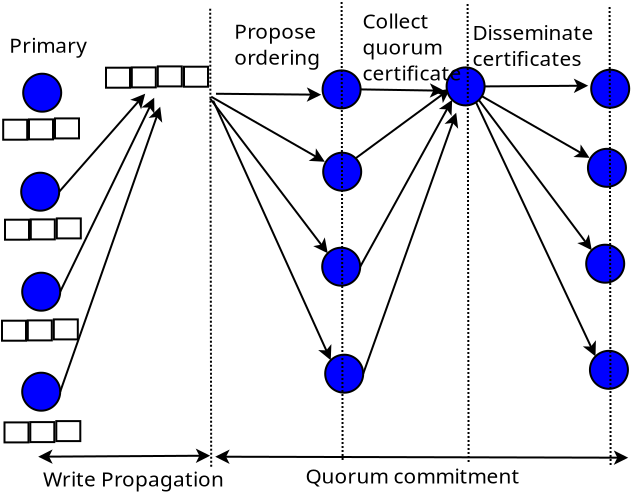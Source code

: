 <?xml version="1.0" encoding="UTF-8"?>
<dia:diagram xmlns:dia="http://www.lysator.liu.se/~alla/dia/">
  <dia:layer name="Background" visible="true">
    <dia:object type="Standard - Line" version="0" id="O0">
      <dia:attribute name="obj_pos">
        <dia:point val="10.85,21.35"/>
      </dia:attribute>
      <dia:attribute name="obj_bb">
        <dia:rectangle val="10.797,20.8;19.503,21.85"/>
      </dia:attribute>
      <dia:attribute name="conn_endpoints">
        <dia:point val="10.85,21.35"/>
        <dia:point val="19.45,21.3"/>
      </dia:attribute>
      <dia:attribute name="numcp">
        <dia:int val="1"/>
      </dia:attribute>
      <dia:attribute name="start_arrow">
        <dia:enum val="22"/>
      </dia:attribute>
      <dia:attribute name="start_arrow_length">
        <dia:real val="0.5"/>
      </dia:attribute>
      <dia:attribute name="start_arrow_width">
        <dia:real val="0.5"/>
      </dia:attribute>
      <dia:attribute name="end_arrow">
        <dia:enum val="22"/>
      </dia:attribute>
      <dia:attribute name="end_arrow_length">
        <dia:real val="0.5"/>
      </dia:attribute>
      <dia:attribute name="end_arrow_width">
        <dia:real val="0.5"/>
      </dia:attribute>
    </dia:object>
    <dia:object type="Standard - Ellipse" version="0" id="O1">
      <dia:attribute name="obj_pos">
        <dia:point val="10.1,2.2"/>
      </dia:attribute>
      <dia:attribute name="obj_bb">
        <dia:rectangle val="10.05,2.15;12.05,4.15"/>
      </dia:attribute>
      <dia:attribute name="elem_corner">
        <dia:point val="10.1,2.2"/>
      </dia:attribute>
      <dia:attribute name="elem_width">
        <dia:real val="1.9"/>
      </dia:attribute>
      <dia:attribute name="elem_height">
        <dia:real val="1.9"/>
      </dia:attribute>
      <dia:attribute name="inner_color">
        <dia:color val="#0000ff"/>
      </dia:attribute>
    </dia:object>
    <dia:object type="Standard - Ellipse" version="0" id="O2">
      <dia:attribute name="obj_pos">
        <dia:point val="10,7.15"/>
      </dia:attribute>
      <dia:attribute name="obj_bb">
        <dia:rectangle val="9.95,7.1;11.95,9.1"/>
      </dia:attribute>
      <dia:attribute name="elem_corner">
        <dia:point val="10,7.15"/>
      </dia:attribute>
      <dia:attribute name="elem_width">
        <dia:real val="1.9"/>
      </dia:attribute>
      <dia:attribute name="elem_height">
        <dia:real val="1.9"/>
      </dia:attribute>
      <dia:attribute name="inner_color">
        <dia:color val="#0000ff"/>
      </dia:attribute>
    </dia:object>
    <dia:object type="Standard - Ellipse" version="0" id="O3">
      <dia:attribute name="obj_pos">
        <dia:point val="10.05,12.15"/>
      </dia:attribute>
      <dia:attribute name="obj_bb">
        <dia:rectangle val="10,12.1;12,14.1"/>
      </dia:attribute>
      <dia:attribute name="elem_corner">
        <dia:point val="10.05,12.15"/>
      </dia:attribute>
      <dia:attribute name="elem_width">
        <dia:real val="1.9"/>
      </dia:attribute>
      <dia:attribute name="elem_height">
        <dia:real val="1.9"/>
      </dia:attribute>
      <dia:attribute name="inner_color">
        <dia:color val="#0000ff"/>
      </dia:attribute>
    </dia:object>
    <dia:object type="Standard - Ellipse" version="0" id="O4">
      <dia:attribute name="obj_pos">
        <dia:point val="10.05,17.15"/>
      </dia:attribute>
      <dia:attribute name="obj_bb">
        <dia:rectangle val="10,17.1;12,19.1"/>
      </dia:attribute>
      <dia:attribute name="elem_corner">
        <dia:point val="10.05,17.15"/>
      </dia:attribute>
      <dia:attribute name="elem_width">
        <dia:real val="1.9"/>
      </dia:attribute>
      <dia:attribute name="elem_height">
        <dia:real val="1.9"/>
      </dia:attribute>
      <dia:attribute name="inner_color">
        <dia:color val="#0000ff"/>
      </dia:attribute>
    </dia:object>
    <dia:object type="Standard - Box" version="0" id="O5">
      <dia:attribute name="obj_pos">
        <dia:point val="9.1,4.5"/>
      </dia:attribute>
      <dia:attribute name="obj_bb">
        <dia:rectangle val="9.05,4.45;10.35,5.55"/>
      </dia:attribute>
      <dia:attribute name="elem_corner">
        <dia:point val="9.1,4.5"/>
      </dia:attribute>
      <dia:attribute name="elem_width">
        <dia:real val="1.2"/>
      </dia:attribute>
      <dia:attribute name="elem_height">
        <dia:real val="1"/>
      </dia:attribute>
      <dia:attribute name="show_background">
        <dia:boolean val="true"/>
      </dia:attribute>
    </dia:object>
    <dia:object type="Standard - Box" version="0" id="O6">
      <dia:attribute name="obj_pos">
        <dia:point val="10.39,4.485"/>
      </dia:attribute>
      <dia:attribute name="obj_bb">
        <dia:rectangle val="10.34,4.435;11.64,5.535"/>
      </dia:attribute>
      <dia:attribute name="elem_corner">
        <dia:point val="10.39,4.485"/>
      </dia:attribute>
      <dia:attribute name="elem_width">
        <dia:real val="1.2"/>
      </dia:attribute>
      <dia:attribute name="elem_height">
        <dia:real val="1"/>
      </dia:attribute>
      <dia:attribute name="show_background">
        <dia:boolean val="true"/>
      </dia:attribute>
    </dia:object>
    <dia:object type="Standard - Box" version="0" id="O7">
      <dia:attribute name="obj_pos">
        <dia:point val="11.69,4.435"/>
      </dia:attribute>
      <dia:attribute name="obj_bb">
        <dia:rectangle val="11.64,4.385;12.94,5.485"/>
      </dia:attribute>
      <dia:attribute name="elem_corner">
        <dia:point val="11.69,4.435"/>
      </dia:attribute>
      <dia:attribute name="elem_width">
        <dia:real val="1.2"/>
      </dia:attribute>
      <dia:attribute name="elem_height">
        <dia:real val="1"/>
      </dia:attribute>
      <dia:attribute name="show_background">
        <dia:boolean val="true"/>
      </dia:attribute>
    </dia:object>
    <dia:object type="Standard - Box" version="0" id="O8">
      <dia:attribute name="obj_pos">
        <dia:point val="9.19,9.5"/>
      </dia:attribute>
      <dia:attribute name="obj_bb">
        <dia:rectangle val="9.14,9.45;10.44,10.55"/>
      </dia:attribute>
      <dia:attribute name="elem_corner">
        <dia:point val="9.19,9.5"/>
      </dia:attribute>
      <dia:attribute name="elem_width">
        <dia:real val="1.2"/>
      </dia:attribute>
      <dia:attribute name="elem_height">
        <dia:real val="1"/>
      </dia:attribute>
      <dia:attribute name="show_background">
        <dia:boolean val="true"/>
      </dia:attribute>
    </dia:object>
    <dia:object type="Standard - Box" version="0" id="O9">
      <dia:attribute name="obj_pos">
        <dia:point val="10.48,9.485"/>
      </dia:attribute>
      <dia:attribute name="obj_bb">
        <dia:rectangle val="10.43,9.435;11.73,10.535"/>
      </dia:attribute>
      <dia:attribute name="elem_corner">
        <dia:point val="10.48,9.485"/>
      </dia:attribute>
      <dia:attribute name="elem_width">
        <dia:real val="1.2"/>
      </dia:attribute>
      <dia:attribute name="elem_height">
        <dia:real val="1"/>
      </dia:attribute>
      <dia:attribute name="show_background">
        <dia:boolean val="true"/>
      </dia:attribute>
    </dia:object>
    <dia:object type="Standard - Box" version="0" id="O10">
      <dia:attribute name="obj_pos">
        <dia:point val="11.78,9.435"/>
      </dia:attribute>
      <dia:attribute name="obj_bb">
        <dia:rectangle val="11.73,9.385;13.03,10.485"/>
      </dia:attribute>
      <dia:attribute name="elem_corner">
        <dia:point val="11.78,9.435"/>
      </dia:attribute>
      <dia:attribute name="elem_width">
        <dia:real val="1.2"/>
      </dia:attribute>
      <dia:attribute name="elem_height">
        <dia:real val="1"/>
      </dia:attribute>
      <dia:attribute name="show_background">
        <dia:boolean val="true"/>
      </dia:attribute>
    </dia:object>
    <dia:object type="Standard - Box" version="0" id="O11">
      <dia:attribute name="obj_pos">
        <dia:point val="9.04,14.55"/>
      </dia:attribute>
      <dia:attribute name="obj_bb">
        <dia:rectangle val="8.99,14.5;10.29,15.6"/>
      </dia:attribute>
      <dia:attribute name="elem_corner">
        <dia:point val="9.04,14.55"/>
      </dia:attribute>
      <dia:attribute name="elem_width">
        <dia:real val="1.2"/>
      </dia:attribute>
      <dia:attribute name="elem_height">
        <dia:real val="1"/>
      </dia:attribute>
      <dia:attribute name="show_background">
        <dia:boolean val="true"/>
      </dia:attribute>
    </dia:object>
    <dia:object type="Standard - Box" version="0" id="O12">
      <dia:attribute name="obj_pos">
        <dia:point val="10.33,14.535"/>
      </dia:attribute>
      <dia:attribute name="obj_bb">
        <dia:rectangle val="10.28,14.485;11.58,15.585"/>
      </dia:attribute>
      <dia:attribute name="elem_corner">
        <dia:point val="10.33,14.535"/>
      </dia:attribute>
      <dia:attribute name="elem_width">
        <dia:real val="1.2"/>
      </dia:attribute>
      <dia:attribute name="elem_height">
        <dia:real val="1"/>
      </dia:attribute>
      <dia:attribute name="show_background">
        <dia:boolean val="true"/>
      </dia:attribute>
    </dia:object>
    <dia:object type="Standard - Box" version="0" id="O13">
      <dia:attribute name="obj_pos">
        <dia:point val="11.63,14.485"/>
      </dia:attribute>
      <dia:attribute name="obj_bb">
        <dia:rectangle val="11.58,14.435;12.88,15.535"/>
      </dia:attribute>
      <dia:attribute name="elem_corner">
        <dia:point val="11.63,14.485"/>
      </dia:attribute>
      <dia:attribute name="elem_width">
        <dia:real val="1.2"/>
      </dia:attribute>
      <dia:attribute name="elem_height">
        <dia:real val="1"/>
      </dia:attribute>
      <dia:attribute name="show_background">
        <dia:boolean val="true"/>
      </dia:attribute>
    </dia:object>
    <dia:object type="Standard - Text" version="1" id="O14">
      <dia:attribute name="obj_pos">
        <dia:point val="10.59,5.235"/>
      </dia:attribute>
      <dia:attribute name="obj_bb">
        <dia:rectangle val="10.59,4.635;10.59,5.585"/>
      </dia:attribute>
      <dia:attribute name="text">
        <dia:composite type="text">
          <dia:attribute name="string">
            <dia:string>##</dia:string>
          </dia:attribute>
          <dia:attribute name="font">
            <dia:font family="sans" style="0" name="Helvetica"/>
          </dia:attribute>
          <dia:attribute name="height">
            <dia:real val="0.8"/>
          </dia:attribute>
          <dia:attribute name="pos">
            <dia:point val="10.59,5.235"/>
          </dia:attribute>
          <dia:attribute name="color">
            <dia:color val="#000000"/>
          </dia:attribute>
          <dia:attribute name="alignment">
            <dia:enum val="0"/>
          </dia:attribute>
        </dia:composite>
      </dia:attribute>
      <dia:attribute name="valign">
        <dia:enum val="3"/>
      </dia:attribute>
    </dia:object>
    <dia:object type="Standard - Text" version="1" id="O15">
      <dia:attribute name="obj_pos">
        <dia:point val="11.89,5.135"/>
      </dia:attribute>
      <dia:attribute name="obj_bb">
        <dia:rectangle val="11.89,4.535;11.89,5.485"/>
      </dia:attribute>
      <dia:attribute name="text">
        <dia:composite type="text">
          <dia:attribute name="string">
            <dia:string>##</dia:string>
          </dia:attribute>
          <dia:attribute name="font">
            <dia:font family="sans" style="0" name="Helvetica"/>
          </dia:attribute>
          <dia:attribute name="height">
            <dia:real val="0.8"/>
          </dia:attribute>
          <dia:attribute name="pos">
            <dia:point val="11.89,5.135"/>
          </dia:attribute>
          <dia:attribute name="color">
            <dia:color val="#000000"/>
          </dia:attribute>
          <dia:attribute name="alignment">
            <dia:enum val="0"/>
          </dia:attribute>
        </dia:composite>
      </dia:attribute>
      <dia:attribute name="valign">
        <dia:enum val="3"/>
      </dia:attribute>
    </dia:object>
    <dia:object type="Standard - Line" version="0" id="O16">
      <dia:attribute name="obj_pos">
        <dia:point val="11.9,8.1"/>
      </dia:attribute>
      <dia:attribute name="obj_bb">
        <dia:rectangle val="11.829,2.833;16.609,8.171"/>
      </dia:attribute>
      <dia:attribute name="conn_endpoints">
        <dia:point val="11.9,8.1"/>
        <dia:point val="16.2,3.2"/>
      </dia:attribute>
      <dia:attribute name="numcp">
        <dia:int val="1"/>
      </dia:attribute>
      <dia:attribute name="end_arrow">
        <dia:enum val="22"/>
      </dia:attribute>
      <dia:attribute name="end_arrow_length">
        <dia:real val="0.5"/>
      </dia:attribute>
      <dia:attribute name="end_arrow_width">
        <dia:real val="0.5"/>
      </dia:attribute>
      <dia:connections>
        <dia:connection handle="0" to="O2" connection="4"/>
      </dia:connections>
    </dia:object>
    <dia:object type="Standard - Line" version="0" id="O17">
      <dia:attribute name="obj_pos">
        <dia:point val="11.95,13.1"/>
      </dia:attribute>
      <dia:attribute name="obj_bb">
        <dia:rectangle val="11.883,3.137;17.122,13.167"/>
      </dia:attribute>
      <dia:attribute name="conn_endpoints">
        <dia:point val="11.95,13.1"/>
        <dia:point val="16.65,3.4"/>
      </dia:attribute>
      <dia:attribute name="numcp">
        <dia:int val="1"/>
      </dia:attribute>
      <dia:attribute name="end_arrow">
        <dia:enum val="22"/>
      </dia:attribute>
      <dia:attribute name="end_arrow_length">
        <dia:real val="0.5"/>
      </dia:attribute>
      <dia:attribute name="end_arrow_width">
        <dia:real val="0.5"/>
      </dia:attribute>
      <dia:connections>
        <dia:connection handle="0" to="O3" connection="4"/>
      </dia:connections>
    </dia:object>
    <dia:object type="Standard - Line" version="0" id="O18">
      <dia:attribute name="obj_pos">
        <dia:point val="11.95,18.1"/>
      </dia:attribute>
      <dia:attribute name="obj_bb">
        <dia:rectangle val="11.886,3.637;17.438,18.164"/>
      </dia:attribute>
      <dia:attribute name="conn_endpoints">
        <dia:point val="11.95,18.1"/>
        <dia:point val="16.95,3.85"/>
      </dia:attribute>
      <dia:attribute name="numcp">
        <dia:int val="1"/>
      </dia:attribute>
      <dia:attribute name="end_arrow">
        <dia:enum val="22"/>
      </dia:attribute>
      <dia:attribute name="end_arrow_length">
        <dia:real val="0.5"/>
      </dia:attribute>
      <dia:attribute name="end_arrow_width">
        <dia:real val="0.5"/>
      </dia:attribute>
      <dia:connections>
        <dia:connection handle="0" to="O4" connection="4"/>
      </dia:connections>
    </dia:object>
    <dia:object type="Standard - Box" version="0" id="O19">
      <dia:attribute name="obj_pos">
        <dia:point val="14.24,1.9"/>
      </dia:attribute>
      <dia:attribute name="obj_bb">
        <dia:rectangle val="14.19,1.85;15.49,2.95"/>
      </dia:attribute>
      <dia:attribute name="elem_corner">
        <dia:point val="14.24,1.9"/>
      </dia:attribute>
      <dia:attribute name="elem_width">
        <dia:real val="1.2"/>
      </dia:attribute>
      <dia:attribute name="elem_height">
        <dia:real val="1"/>
      </dia:attribute>
      <dia:attribute name="show_background">
        <dia:boolean val="true"/>
      </dia:attribute>
    </dia:object>
    <dia:object type="Standard - Box" version="0" id="O20">
      <dia:attribute name="obj_pos">
        <dia:point val="15.53,1.885"/>
      </dia:attribute>
      <dia:attribute name="obj_bb">
        <dia:rectangle val="15.48,1.835;16.78,2.935"/>
      </dia:attribute>
      <dia:attribute name="elem_corner">
        <dia:point val="15.53,1.885"/>
      </dia:attribute>
      <dia:attribute name="elem_width">
        <dia:real val="1.2"/>
      </dia:attribute>
      <dia:attribute name="elem_height">
        <dia:real val="1"/>
      </dia:attribute>
      <dia:attribute name="show_background">
        <dia:boolean val="true"/>
      </dia:attribute>
    </dia:object>
    <dia:object type="Standard - Box" version="0" id="O21">
      <dia:attribute name="obj_pos">
        <dia:point val="16.83,1.835"/>
      </dia:attribute>
      <dia:attribute name="obj_bb">
        <dia:rectangle val="16.78,1.785;18.08,2.885"/>
      </dia:attribute>
      <dia:attribute name="elem_corner">
        <dia:point val="16.83,1.835"/>
      </dia:attribute>
      <dia:attribute name="elem_width">
        <dia:real val="1.2"/>
      </dia:attribute>
      <dia:attribute name="elem_height">
        <dia:real val="1"/>
      </dia:attribute>
      <dia:attribute name="show_background">
        <dia:boolean val="true"/>
      </dia:attribute>
    </dia:object>
    <dia:object type="Standard - Box" version="0" id="O22">
      <dia:attribute name="obj_pos">
        <dia:point val="18.14,1.85"/>
      </dia:attribute>
      <dia:attribute name="obj_bb">
        <dia:rectangle val="18.09,1.8;19.39,2.9"/>
      </dia:attribute>
      <dia:attribute name="elem_corner">
        <dia:point val="18.14,1.85"/>
      </dia:attribute>
      <dia:attribute name="elem_width">
        <dia:real val="1.2"/>
      </dia:attribute>
      <dia:attribute name="elem_height">
        <dia:real val="1"/>
      </dia:attribute>
      <dia:attribute name="show_background">
        <dia:boolean val="true"/>
      </dia:attribute>
    </dia:object>
    <dia:object type="Standard - Line" version="0" id="O23">
      <dia:attribute name="obj_pos">
        <dia:point val="19.5,3.35"/>
      </dia:attribute>
      <dia:attribute name="obj_bb">
        <dia:rectangle val="19.432,3.282;25.474,7.062"/>
      </dia:attribute>
      <dia:attribute name="conn_endpoints">
        <dia:point val="19.5,3.35"/>
        <dia:point val="25.183,6.603"/>
      </dia:attribute>
      <dia:attribute name="numcp">
        <dia:int val="1"/>
      </dia:attribute>
      <dia:attribute name="end_arrow">
        <dia:enum val="22"/>
      </dia:attribute>
      <dia:attribute name="end_arrow_length">
        <dia:real val="0.5"/>
      </dia:attribute>
      <dia:attribute name="end_arrow_width">
        <dia:real val="0.5"/>
      </dia:attribute>
      <dia:connections>
        <dia:connection handle="1" to="O24" connection="8"/>
      </dia:connections>
    </dia:object>
    <dia:object type="Standard - Ellipse" version="0" id="O24">
      <dia:attribute name="obj_pos">
        <dia:point val="25.1,6.15"/>
      </dia:attribute>
      <dia:attribute name="obj_bb">
        <dia:rectangle val="25.05,6.1;27.05,8.1"/>
      </dia:attribute>
      <dia:attribute name="elem_corner">
        <dia:point val="25.1,6.15"/>
      </dia:attribute>
      <dia:attribute name="elem_width">
        <dia:real val="1.9"/>
      </dia:attribute>
      <dia:attribute name="elem_height">
        <dia:real val="1.9"/>
      </dia:attribute>
      <dia:attribute name="inner_color">
        <dia:color val="#0000ff"/>
      </dia:attribute>
    </dia:object>
    <dia:object type="Standard - Ellipse" version="0" id="O25">
      <dia:attribute name="obj_pos">
        <dia:point val="25.05,10.9"/>
      </dia:attribute>
      <dia:attribute name="obj_bb">
        <dia:rectangle val="25,10.85;27,12.85"/>
      </dia:attribute>
      <dia:attribute name="elem_corner">
        <dia:point val="25.05,10.9"/>
      </dia:attribute>
      <dia:attribute name="elem_width">
        <dia:real val="1.9"/>
      </dia:attribute>
      <dia:attribute name="elem_height">
        <dia:real val="1.9"/>
      </dia:attribute>
      <dia:attribute name="inner_color">
        <dia:color val="#0000ff"/>
      </dia:attribute>
    </dia:object>
    <dia:object type="Standard - Ellipse" version="0" id="O26">
      <dia:attribute name="obj_pos">
        <dia:point val="25.2,16.25"/>
      </dia:attribute>
      <dia:attribute name="obj_bb">
        <dia:rectangle val="25.15,16.2;27.15,18.2"/>
      </dia:attribute>
      <dia:attribute name="elem_corner">
        <dia:point val="25.2,16.25"/>
      </dia:attribute>
      <dia:attribute name="elem_width">
        <dia:real val="1.9"/>
      </dia:attribute>
      <dia:attribute name="elem_height">
        <dia:real val="1.9"/>
      </dia:attribute>
      <dia:attribute name="inner_color">
        <dia:color val="#0000ff"/>
      </dia:attribute>
    </dia:object>
    <dia:object type="Standard - Line" version="0" id="O27">
      <dia:attribute name="obj_pos">
        <dia:point val="19.45,3.45"/>
      </dia:attribute>
      <dia:attribute name="obj_bb">
        <dia:rectangle val="19.38,3.38;25.756,11.521"/>
      </dia:attribute>
      <dia:attribute name="conn_endpoints">
        <dia:point val="19.45,3.45"/>
        <dia:point val="25.328,11.178"/>
      </dia:attribute>
      <dia:attribute name="numcp">
        <dia:int val="1"/>
      </dia:attribute>
      <dia:attribute name="end_arrow">
        <dia:enum val="22"/>
      </dia:attribute>
      <dia:attribute name="end_arrow_length">
        <dia:real val="0.5"/>
      </dia:attribute>
      <dia:attribute name="end_arrow_width">
        <dia:real val="0.5"/>
      </dia:attribute>
      <dia:connections>
        <dia:connection handle="1" to="O25" connection="0"/>
      </dia:connections>
    </dia:object>
    <dia:object type="Standard - Line" version="0" id="O28">
      <dia:attribute name="obj_pos">
        <dia:point val="19.6,3.55"/>
      </dia:attribute>
      <dia:attribute name="obj_bb">
        <dia:rectangle val="19.534,3.484;25.954,16.78"/>
      </dia:attribute>
      <dia:attribute name="conn_endpoints">
        <dia:point val="19.6,3.55"/>
        <dia:point val="25.478,16.528"/>
      </dia:attribute>
      <dia:attribute name="numcp">
        <dia:int val="1"/>
      </dia:attribute>
      <dia:attribute name="end_arrow">
        <dia:enum val="22"/>
      </dia:attribute>
      <dia:attribute name="end_arrow_length">
        <dia:real val="0.5"/>
      </dia:attribute>
      <dia:attribute name="end_arrow_width">
        <dia:real val="0.5"/>
      </dia:attribute>
      <dia:connections>
        <dia:connection handle="1" to="O26" connection="0"/>
      </dia:connections>
    </dia:object>
    <dia:object type="Standard - Line" version="0" id="O29">
      <dia:attribute name="obj_pos">
        <dia:point val="26.722,6.428"/>
      </dia:attribute>
      <dia:attribute name="obj_bb">
        <dia:rectangle val="26.652,2.518;31.787,6.498"/>
      </dia:attribute>
      <dia:attribute name="conn_endpoints">
        <dia:point val="26.722,6.428"/>
        <dia:point val="31.45,2.95"/>
      </dia:attribute>
      <dia:attribute name="numcp">
        <dia:int val="1"/>
      </dia:attribute>
      <dia:attribute name="end_arrow">
        <dia:enum val="22"/>
      </dia:attribute>
      <dia:attribute name="end_arrow_length">
        <dia:real val="0.5"/>
      </dia:attribute>
      <dia:attribute name="end_arrow_width">
        <dia:real val="0.5"/>
      </dia:attribute>
      <dia:connections>
        <dia:connection handle="0" to="O24" connection="2"/>
      </dia:connections>
    </dia:object>
    <dia:object type="Standard - Line" version="0" id="O30">
      <dia:attribute name="obj_pos">
        <dia:point val="26.95,11.85"/>
      </dia:attribute>
      <dia:attribute name="obj_bb">
        <dia:rectangle val="26.882,3.222;32.01,11.918"/>
      </dia:attribute>
      <dia:attribute name="conn_endpoints">
        <dia:point val="26.95,11.85"/>
        <dia:point val="31.548,3.507"/>
      </dia:attribute>
      <dia:attribute name="numcp">
        <dia:int val="1"/>
      </dia:attribute>
      <dia:attribute name="end_arrow">
        <dia:enum val="22"/>
      </dia:attribute>
      <dia:attribute name="end_arrow_length">
        <dia:real val="0.5"/>
      </dia:attribute>
      <dia:attribute name="end_arrow_width">
        <dia:real val="0.5"/>
      </dia:attribute>
      <dia:connections>
        <dia:connection handle="0" to="O25" connection="4"/>
        <dia:connection handle="1" to="O41" connection="5"/>
      </dia:connections>
    </dia:object>
    <dia:object type="Standard - Line" version="0" id="O31">
      <dia:attribute name="obj_pos">
        <dia:point val="27.1,17.2"/>
      </dia:attribute>
      <dia:attribute name="obj_bb">
        <dia:rectangle val="27.036,3.935;32.238,17.264"/>
      </dia:attribute>
      <dia:attribute name="conn_endpoints">
        <dia:point val="27.1,17.2"/>
        <dia:point val="31.75,4.15"/>
      </dia:attribute>
      <dia:attribute name="numcp">
        <dia:int val="1"/>
      </dia:attribute>
      <dia:attribute name="end_arrow">
        <dia:enum val="22"/>
      </dia:attribute>
      <dia:attribute name="end_arrow_length">
        <dia:real val="0.5"/>
      </dia:attribute>
      <dia:attribute name="end_arrow_width">
        <dia:real val="0.5"/>
      </dia:attribute>
      <dia:connections>
        <dia:connection handle="0" to="O26" connection="4"/>
      </dia:connections>
    </dia:object>
    <dia:object type="Standard - Text" version="1" id="O32">
      <dia:attribute name="obj_pos">
        <dia:point val="9.4,1.15"/>
      </dia:attribute>
      <dia:attribute name="obj_bb">
        <dia:rectangle val="9.4,0.171;12.679,1.758"/>
      </dia:attribute>
      <dia:attribute name="text">
        <dia:composite type="text">
          <dia:attribute name="string">
            <dia:string>#Primary#</dia:string>
          </dia:attribute>
          <dia:attribute name="font">
            <dia:font family="sans" style="0" name="Helvetica"/>
          </dia:attribute>
          <dia:attribute name="height">
            <dia:real val="1.3"/>
          </dia:attribute>
          <dia:attribute name="pos">
            <dia:point val="9.4,1.15"/>
          </dia:attribute>
          <dia:attribute name="color">
            <dia:color val="#000000"/>
          </dia:attribute>
          <dia:attribute name="alignment">
            <dia:enum val="0"/>
          </dia:attribute>
        </dia:composite>
      </dia:attribute>
      <dia:attribute name="valign">
        <dia:enum val="3"/>
      </dia:attribute>
    </dia:object>
    <dia:object type="Standard - Line" version="0" id="O33">
      <dia:attribute name="obj_pos">
        <dia:point val="19.7,21.35"/>
      </dia:attribute>
      <dia:attribute name="obj_bb">
        <dia:rectangle val="19.649,20.85;40.401,21.9"/>
      </dia:attribute>
      <dia:attribute name="conn_endpoints">
        <dia:point val="19.7,21.35"/>
        <dia:point val="40.35,21.4"/>
      </dia:attribute>
      <dia:attribute name="numcp">
        <dia:int val="1"/>
      </dia:attribute>
      <dia:attribute name="start_arrow">
        <dia:enum val="22"/>
      </dia:attribute>
      <dia:attribute name="start_arrow_length">
        <dia:real val="0.5"/>
      </dia:attribute>
      <dia:attribute name="start_arrow_width">
        <dia:real val="0.5"/>
      </dia:attribute>
      <dia:attribute name="end_arrow">
        <dia:enum val="22"/>
      </dia:attribute>
      <dia:attribute name="end_arrow_length">
        <dia:real val="0.5"/>
      </dia:attribute>
      <dia:attribute name="end_arrow_width">
        <dia:real val="0.5"/>
      </dia:attribute>
    </dia:object>
    <dia:object type="Standard - Text" version="1" id="O34">
      <dia:attribute name="obj_pos">
        <dia:point val="11.09,22.835"/>
      </dia:attribute>
      <dia:attribute name="obj_bb">
        <dia:rectangle val="11.09,21.856;18.819,23.442"/>
      </dia:attribute>
      <dia:attribute name="text">
        <dia:composite type="text">
          <dia:attribute name="string">
            <dia:string>#Write Propagation#</dia:string>
          </dia:attribute>
          <dia:attribute name="font">
            <dia:font family="sans" style="0" name="Helvetica"/>
          </dia:attribute>
          <dia:attribute name="height">
            <dia:real val="1.3"/>
          </dia:attribute>
          <dia:attribute name="pos">
            <dia:point val="11.09,22.835"/>
          </dia:attribute>
          <dia:attribute name="color">
            <dia:color val="#000000"/>
          </dia:attribute>
          <dia:attribute name="alignment">
            <dia:enum val="0"/>
          </dia:attribute>
        </dia:composite>
      </dia:attribute>
      <dia:attribute name="valign">
        <dia:enum val="3"/>
      </dia:attribute>
    </dia:object>
    <dia:object type="Standard - Line" version="0" id="O35">
      <dia:attribute name="obj_pos">
        <dia:point val="32.736,3.156"/>
      </dia:attribute>
      <dia:attribute name="obj_bb">
        <dia:rectangle val="32.668,3.088;38.711,6.868"/>
      </dia:attribute>
      <dia:attribute name="conn_endpoints">
        <dia:point val="32.736,3.156"/>
        <dia:point val="38.419,6.41"/>
      </dia:attribute>
      <dia:attribute name="numcp">
        <dia:int val="1"/>
      </dia:attribute>
      <dia:attribute name="end_arrow">
        <dia:enum val="22"/>
      </dia:attribute>
      <dia:attribute name="end_arrow_length">
        <dia:real val="0.5"/>
      </dia:attribute>
      <dia:attribute name="end_arrow_width">
        <dia:real val="0.5"/>
      </dia:attribute>
      <dia:connections>
        <dia:connection handle="1" to="O36" connection="8"/>
      </dia:connections>
    </dia:object>
    <dia:object type="Standard - Ellipse" version="0" id="O36">
      <dia:attribute name="obj_pos">
        <dia:point val="38.337,5.956"/>
      </dia:attribute>
      <dia:attribute name="obj_bb">
        <dia:rectangle val="38.286,5.906;40.286,7.906"/>
      </dia:attribute>
      <dia:attribute name="elem_corner">
        <dia:point val="38.337,5.956"/>
      </dia:attribute>
      <dia:attribute name="elem_width">
        <dia:real val="1.9"/>
      </dia:attribute>
      <dia:attribute name="elem_height">
        <dia:real val="1.9"/>
      </dia:attribute>
      <dia:attribute name="inner_color">
        <dia:color val="#0000ff"/>
      </dia:attribute>
    </dia:object>
    <dia:object type="Standard - Ellipse" version="0" id="O37">
      <dia:attribute name="obj_pos">
        <dia:point val="38.25,10.75"/>
      </dia:attribute>
      <dia:attribute name="obj_bb">
        <dia:rectangle val="38.2,10.7;40.2,12.7"/>
      </dia:attribute>
      <dia:attribute name="elem_corner">
        <dia:point val="38.25,10.75"/>
      </dia:attribute>
      <dia:attribute name="elem_width">
        <dia:real val="1.9"/>
      </dia:attribute>
      <dia:attribute name="elem_height">
        <dia:real val="1.9"/>
      </dia:attribute>
      <dia:attribute name="inner_color">
        <dia:color val="#0000ff"/>
      </dia:attribute>
    </dia:object>
    <dia:object type="Standard - Ellipse" version="0" id="O38">
      <dia:attribute name="obj_pos">
        <dia:point val="38.437,16.056"/>
      </dia:attribute>
      <dia:attribute name="obj_bb">
        <dia:rectangle val="38.386,16.006;40.386,18.006"/>
      </dia:attribute>
      <dia:attribute name="elem_corner">
        <dia:point val="38.437,16.056"/>
      </dia:attribute>
      <dia:attribute name="elem_width">
        <dia:real val="1.9"/>
      </dia:attribute>
      <dia:attribute name="elem_height">
        <dia:real val="1.9"/>
      </dia:attribute>
      <dia:attribute name="inner_color">
        <dia:color val="#0000ff"/>
      </dia:attribute>
    </dia:object>
    <dia:object type="Standard - Line" version="0" id="O39">
      <dia:attribute name="obj_pos">
        <dia:point val="32.687,3.256"/>
      </dia:attribute>
      <dia:attribute name="obj_bb">
        <dia:rectangle val="32.617,3.186;38.958,11.369"/>
      </dia:attribute>
      <dia:attribute name="conn_endpoints">
        <dia:point val="32.687,3.256"/>
        <dia:point val="38.528,11.028"/>
      </dia:attribute>
      <dia:attribute name="numcp">
        <dia:int val="1"/>
      </dia:attribute>
      <dia:attribute name="end_arrow">
        <dia:enum val="22"/>
      </dia:attribute>
      <dia:attribute name="end_arrow_length">
        <dia:real val="0.5"/>
      </dia:attribute>
      <dia:attribute name="end_arrow_width">
        <dia:real val="0.5"/>
      </dia:attribute>
      <dia:connections>
        <dia:connection handle="1" to="O37" connection="0"/>
      </dia:connections>
    </dia:object>
    <dia:object type="Standard - Line" version="0" id="O40">
      <dia:attribute name="obj_pos">
        <dia:point val="32.636,3.406"/>
      </dia:attribute>
      <dia:attribute name="obj_bb">
        <dia:rectangle val="32.57,3.34;39.188,16.592"/>
      </dia:attribute>
      <dia:attribute name="conn_endpoints">
        <dia:point val="32.636,3.406"/>
        <dia:point val="38.715,16.334"/>
      </dia:attribute>
      <dia:attribute name="numcp">
        <dia:int val="1"/>
      </dia:attribute>
      <dia:attribute name="end_arrow">
        <dia:enum val="22"/>
      </dia:attribute>
      <dia:attribute name="end_arrow_length">
        <dia:real val="0.5"/>
      </dia:attribute>
      <dia:attribute name="end_arrow_width">
        <dia:real val="0.5"/>
      </dia:attribute>
      <dia:connections>
        <dia:connection handle="1" to="O38" connection="0"/>
      </dia:connections>
    </dia:object>
    <dia:object type="Standard - Ellipse" version="0" id="O41">
      <dia:attribute name="obj_pos">
        <dia:point val="31.27,1.885"/>
      </dia:attribute>
      <dia:attribute name="obj_bb">
        <dia:rectangle val="31.22,1.835;33.22,3.835"/>
      </dia:attribute>
      <dia:attribute name="elem_corner">
        <dia:point val="31.27,1.885"/>
      </dia:attribute>
      <dia:attribute name="elem_width">
        <dia:real val="1.9"/>
      </dia:attribute>
      <dia:attribute name="elem_height">
        <dia:real val="1.9"/>
      </dia:attribute>
      <dia:attribute name="inner_color">
        <dia:color val="#0000ff"/>
      </dia:attribute>
    </dia:object>
    <dia:object type="Standard - Text" version="1" id="O42">
      <dia:attribute name="obj_pos">
        <dia:point val="24.22,22.685"/>
      </dia:attribute>
      <dia:attribute name="obj_bb">
        <dia:rectangle val="24.22,21.735;33.17,23.235"/>
      </dia:attribute>
      <dia:attribute name="text">
        <dia:composite type="text">
          <dia:attribute name="string">
            <dia:string>#Quorum commitment#</dia:string>
          </dia:attribute>
          <dia:attribute name="font">
            <dia:font family="sans" style="0" name="Helvetica"/>
          </dia:attribute>
          <dia:attribute name="height">
            <dia:real val="1.3"/>
          </dia:attribute>
          <dia:attribute name="pos">
            <dia:point val="24.22,22.685"/>
          </dia:attribute>
          <dia:attribute name="color">
            <dia:color val="#000000"/>
          </dia:attribute>
          <dia:attribute name="alignment">
            <dia:enum val="0"/>
          </dia:attribute>
        </dia:composite>
      </dia:attribute>
      <dia:attribute name="valign">
        <dia:enum val="3"/>
      </dia:attribute>
    </dia:object>
    <dia:object type="Standard - Ellipse" version="0" id="O43">
      <dia:attribute name="obj_pos">
        <dia:point val="25.07,2.035"/>
      </dia:attribute>
      <dia:attribute name="obj_bb">
        <dia:rectangle val="25.02,1.985;27.02,3.985"/>
      </dia:attribute>
      <dia:attribute name="elem_corner">
        <dia:point val="25.07,2.035"/>
      </dia:attribute>
      <dia:attribute name="elem_width">
        <dia:real val="1.9"/>
      </dia:attribute>
      <dia:attribute name="elem_height">
        <dia:real val="1.9"/>
      </dia:attribute>
      <dia:attribute name="inner_color">
        <dia:color val="#0000ff"/>
      </dia:attribute>
    </dia:object>
    <dia:object type="Standard - Ellipse" version="0" id="O44">
      <dia:attribute name="obj_pos">
        <dia:point val="38.5,2"/>
      </dia:attribute>
      <dia:attribute name="obj_bb">
        <dia:rectangle val="38.45,1.95;40.45,3.95"/>
      </dia:attribute>
      <dia:attribute name="elem_corner">
        <dia:point val="38.5,2"/>
      </dia:attribute>
      <dia:attribute name="elem_width">
        <dia:real val="1.9"/>
      </dia:attribute>
      <dia:attribute name="elem_height">
        <dia:real val="1.9"/>
      </dia:attribute>
      <dia:attribute name="inner_color">
        <dia:color val="#0000ff"/>
      </dia:attribute>
    </dia:object>
    <dia:object type="Standard - Line" version="0" id="O45">
      <dia:attribute name="obj_pos">
        <dia:point val="19.738,3.203"/>
      </dia:attribute>
      <dia:attribute name="obj_bb">
        <dia:rectangle val="19.688,2.75;25.054,3.75"/>
      </dia:attribute>
      <dia:attribute name="conn_endpoints">
        <dia:point val="19.738,3.203"/>
        <dia:point val="25,3.25"/>
      </dia:attribute>
      <dia:attribute name="numcp">
        <dia:int val="1"/>
      </dia:attribute>
      <dia:attribute name="end_arrow">
        <dia:enum val="22"/>
      </dia:attribute>
      <dia:attribute name="end_arrow_length">
        <dia:real val="0.5"/>
      </dia:attribute>
      <dia:attribute name="end_arrow_width">
        <dia:real val="0.5"/>
      </dia:attribute>
    </dia:object>
    <dia:object type="Standard - Line" version="0" id="O46">
      <dia:attribute name="obj_pos">
        <dia:point val="26.97,2.985"/>
      </dia:attribute>
      <dia:attribute name="obj_bb">
        <dia:rectangle val="26.919,2.549;31.208,3.551"/>
      </dia:attribute>
      <dia:attribute name="conn_endpoints">
        <dia:point val="26.97,2.985"/>
        <dia:point val="31.15,3.05"/>
      </dia:attribute>
      <dia:attribute name="numcp">
        <dia:int val="1"/>
      </dia:attribute>
      <dia:attribute name="end_arrow">
        <dia:enum val="22"/>
      </dia:attribute>
      <dia:attribute name="end_arrow_length">
        <dia:real val="0.5"/>
      </dia:attribute>
      <dia:attribute name="end_arrow_width">
        <dia:real val="0.5"/>
      </dia:attribute>
      <dia:connections>
        <dia:connection handle="0" to="O43" connection="4"/>
      </dia:connections>
    </dia:object>
    <dia:object type="Standard - Line" version="0" id="O47">
      <dia:attribute name="obj_pos">
        <dia:point val="33.17,2.835"/>
      </dia:attribute>
      <dia:attribute name="obj_bb">
        <dia:rectangle val="33.12,2.3;38.403,3.3"/>
      </dia:attribute>
      <dia:attribute name="conn_endpoints">
        <dia:point val="33.17,2.835"/>
        <dia:point val="38.35,2.8"/>
      </dia:attribute>
      <dia:attribute name="numcp">
        <dia:int val="1"/>
      </dia:attribute>
      <dia:attribute name="end_arrow">
        <dia:enum val="22"/>
      </dia:attribute>
      <dia:attribute name="end_arrow_length">
        <dia:real val="0.5"/>
      </dia:attribute>
      <dia:attribute name="end_arrow_width">
        <dia:real val="0.5"/>
      </dia:attribute>
      <dia:connections>
        <dia:connection handle="0" to="O41" connection="4"/>
      </dia:connections>
    </dia:object>
    <dia:object type="Standard - Text" version="1" id="O48">
      <dia:attribute name="obj_pos">
        <dia:point val="20.65,0.45"/>
      </dia:attribute>
      <dia:attribute name="obj_bb">
        <dia:rectangle val="20.65,-0.529;24.529,2.357"/>
      </dia:attribute>
      <dia:attribute name="text">
        <dia:composite type="text">
          <dia:attribute name="string">
            <dia:string>#Propose 
ordering#</dia:string>
          </dia:attribute>
          <dia:attribute name="font">
            <dia:font family="sans" style="0" name="Helvetica"/>
          </dia:attribute>
          <dia:attribute name="height">
            <dia:real val="1.3"/>
          </dia:attribute>
          <dia:attribute name="pos">
            <dia:point val="20.65,0.45"/>
          </dia:attribute>
          <dia:attribute name="color">
            <dia:color val="#000000"/>
          </dia:attribute>
          <dia:attribute name="alignment">
            <dia:enum val="0"/>
          </dia:attribute>
        </dia:composite>
      </dia:attribute>
      <dia:attribute name="valign">
        <dia:enum val="3"/>
      </dia:attribute>
    </dia:object>
    <dia:object type="Standard - Text" version="1" id="O49">
      <dia:attribute name="obj_pos">
        <dia:point val="27.07,-0.065"/>
      </dia:attribute>
      <dia:attribute name="obj_bb">
        <dia:rectangle val="27.07,-1.044;31.099,3.143"/>
      </dia:attribute>
      <dia:attribute name="text">
        <dia:composite type="text">
          <dia:attribute name="string">
            <dia:string>#Collect 
quorum 
certificate#</dia:string>
          </dia:attribute>
          <dia:attribute name="font">
            <dia:font family="sans" style="0" name="Helvetica"/>
          </dia:attribute>
          <dia:attribute name="height">
            <dia:real val="1.3"/>
          </dia:attribute>
          <dia:attribute name="pos">
            <dia:point val="27.07,-0.065"/>
          </dia:attribute>
          <dia:attribute name="color">
            <dia:color val="#000000"/>
          </dia:attribute>
          <dia:attribute name="alignment">
            <dia:enum val="0"/>
          </dia:attribute>
        </dia:composite>
      </dia:attribute>
      <dia:attribute name="valign">
        <dia:enum val="3"/>
      </dia:attribute>
    </dia:object>
    <dia:object type="Standard - Text" version="1" id="O50">
      <dia:attribute name="obj_pos">
        <dia:point val="32.57,0.515"/>
      </dia:attribute>
      <dia:attribute name="obj_bb">
        <dia:rectangle val="32.57,-0.464;37.849,2.422"/>
      </dia:attribute>
      <dia:attribute name="text">
        <dia:composite type="text">
          <dia:attribute name="string">
            <dia:string>#Disseminate
certificates#</dia:string>
          </dia:attribute>
          <dia:attribute name="font">
            <dia:font family="sans" style="0" name="Helvetica"/>
          </dia:attribute>
          <dia:attribute name="height">
            <dia:real val="1.3"/>
          </dia:attribute>
          <dia:attribute name="pos">
            <dia:point val="32.57,0.515"/>
          </dia:attribute>
          <dia:attribute name="color">
            <dia:color val="#000000"/>
          </dia:attribute>
          <dia:attribute name="alignment">
            <dia:enum val="0"/>
          </dia:attribute>
        </dia:composite>
      </dia:attribute>
      <dia:attribute name="valign">
        <dia:enum val="3"/>
      </dia:attribute>
    </dia:object>
    <dia:object type="Standard - Line" version="0" id="O51">
      <dia:attribute name="obj_pos">
        <dia:point val="19.45,-1.05"/>
      </dia:attribute>
      <dia:attribute name="obj_bb">
        <dia:rectangle val="19.4,-1.1;19.55,22.0"/>
      </dia:attribute>
      <dia:attribute name="conn_endpoints">
        <dia:point val="19.45,-1.05"/>
        <dia:point val="19.5,21.95"/>
      </dia:attribute>
      <dia:attribute name="numcp">
        <dia:int val="1"/>
      </dia:attribute>
      <dia:attribute name="line_style">
        <dia:enum val="4"/>
      </dia:attribute>
    </dia:object>
    <dia:object type="Standard - Line" version="0" id="O52">
      <dia:attribute name="obj_pos">
        <dia:point val="26.02,-1.385"/>
      </dia:attribute>
      <dia:attribute name="obj_bb">
        <dia:rectangle val="25.97,-1.435;26.12,21.665"/>
      </dia:attribute>
      <dia:attribute name="conn_endpoints">
        <dia:point val="26.02,-1.385"/>
        <dia:point val="26.07,21.615"/>
      </dia:attribute>
      <dia:attribute name="numcp">
        <dia:int val="1"/>
      </dia:attribute>
      <dia:attribute name="line_style">
        <dia:enum val="4"/>
      </dia:attribute>
    </dia:object>
    <dia:object type="Standard - Line" version="0" id="O53">
      <dia:attribute name="obj_pos">
        <dia:point val="32.32,-1.285"/>
      </dia:attribute>
      <dia:attribute name="obj_bb">
        <dia:rectangle val="32.27,-1.335;32.42,21.765"/>
      </dia:attribute>
      <dia:attribute name="conn_endpoints">
        <dia:point val="32.32,-1.285"/>
        <dia:point val="32.37,21.715"/>
      </dia:attribute>
      <dia:attribute name="numcp">
        <dia:int val="1"/>
      </dia:attribute>
      <dia:attribute name="line_style">
        <dia:enum val="4"/>
      </dia:attribute>
    </dia:object>
    <dia:object type="Standard - Line" version="0" id="O54">
      <dia:attribute name="obj_pos">
        <dia:point val="39.42,-1.135"/>
      </dia:attribute>
      <dia:attribute name="obj_bb">
        <dia:rectangle val="39.37,-1.185;39.52,21.915"/>
      </dia:attribute>
      <dia:attribute name="conn_endpoints">
        <dia:point val="39.42,-1.135"/>
        <dia:point val="39.47,21.865"/>
      </dia:attribute>
      <dia:attribute name="numcp">
        <dia:int val="1"/>
      </dia:attribute>
      <dia:attribute name="line_style">
        <dia:enum val="4"/>
      </dia:attribute>
    </dia:object>
    <dia:object type="Standard - Box" version="0" id="O55">
      <dia:attribute name="obj_pos">
        <dia:point val="9.165,19.635"/>
      </dia:attribute>
      <dia:attribute name="obj_bb">
        <dia:rectangle val="9.115,19.585;10.415,20.685"/>
      </dia:attribute>
      <dia:attribute name="elem_corner">
        <dia:point val="9.165,19.635"/>
      </dia:attribute>
      <dia:attribute name="elem_width">
        <dia:real val="1.2"/>
      </dia:attribute>
      <dia:attribute name="elem_height">
        <dia:real val="1"/>
      </dia:attribute>
      <dia:attribute name="show_background">
        <dia:boolean val="true"/>
      </dia:attribute>
    </dia:object>
    <dia:object type="Standard - Box" version="0" id="O56">
      <dia:attribute name="obj_pos">
        <dia:point val="10.455,19.62"/>
      </dia:attribute>
      <dia:attribute name="obj_bb">
        <dia:rectangle val="10.405,19.57;11.705,20.67"/>
      </dia:attribute>
      <dia:attribute name="elem_corner">
        <dia:point val="10.455,19.62"/>
      </dia:attribute>
      <dia:attribute name="elem_width">
        <dia:real val="1.2"/>
      </dia:attribute>
      <dia:attribute name="elem_height">
        <dia:real val="1"/>
      </dia:attribute>
      <dia:attribute name="show_background">
        <dia:boolean val="true"/>
      </dia:attribute>
    </dia:object>
    <dia:object type="Standard - Box" version="0" id="O57">
      <dia:attribute name="obj_pos">
        <dia:point val="11.755,19.57"/>
      </dia:attribute>
      <dia:attribute name="obj_bb">
        <dia:rectangle val="11.705,19.52;13.005,20.62"/>
      </dia:attribute>
      <dia:attribute name="elem_corner">
        <dia:point val="11.755,19.57"/>
      </dia:attribute>
      <dia:attribute name="elem_width">
        <dia:real val="1.2"/>
      </dia:attribute>
      <dia:attribute name="elem_height">
        <dia:real val="1"/>
      </dia:attribute>
      <dia:attribute name="show_background">
        <dia:boolean val="true"/>
      </dia:attribute>
    </dia:object>
  </dia:layer>
</dia:diagram>
